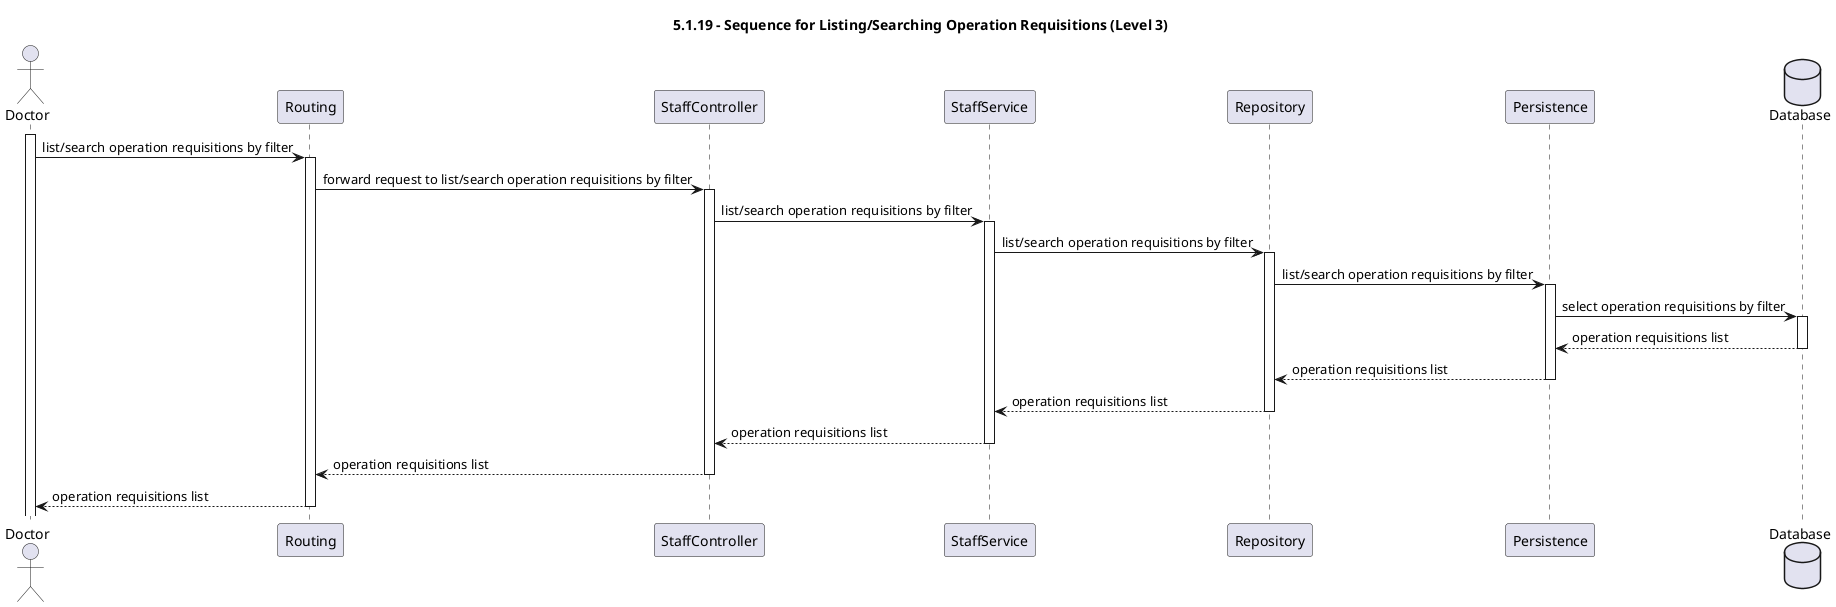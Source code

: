 @startuml

title 5.1.19 - Sequence for Listing/Searching Operation Requisitions (Level 3)

actor Doctor
participant Routing
participant Controller as "StaffController"
participant Service as "StaffService"
participant Repository
participant Persistence
database Database

activate Doctor
Doctor -> Routing : list/search operation requisitions by filter
activate Routing

Routing -> Controller : forward request to list/search operation requisitions by filter
activate Controller

Controller -> Service : list/search operation requisitions by filter
activate Service

Service -> Repository : list/search operation requisitions by filter
activate Repository

Repository -> Persistence : list/search operation requisitions by filter
activate Persistence

Persistence -> Database : select operation requisitions by filter
activate Database

Database --> Persistence : operation requisitions list
deactivate Database

Persistence --> Repository : operation requisitions list
deactivate Persistence

Repository --> Service : operation requisitions list
deactivate Repository

Service --> Controller : operation requisitions list
deactivate Service

Controller --> Routing : operation requisitions list
deactivate Controller

Routing --> Doctor : operation requisitions list
deactivate Routing

@enduml
